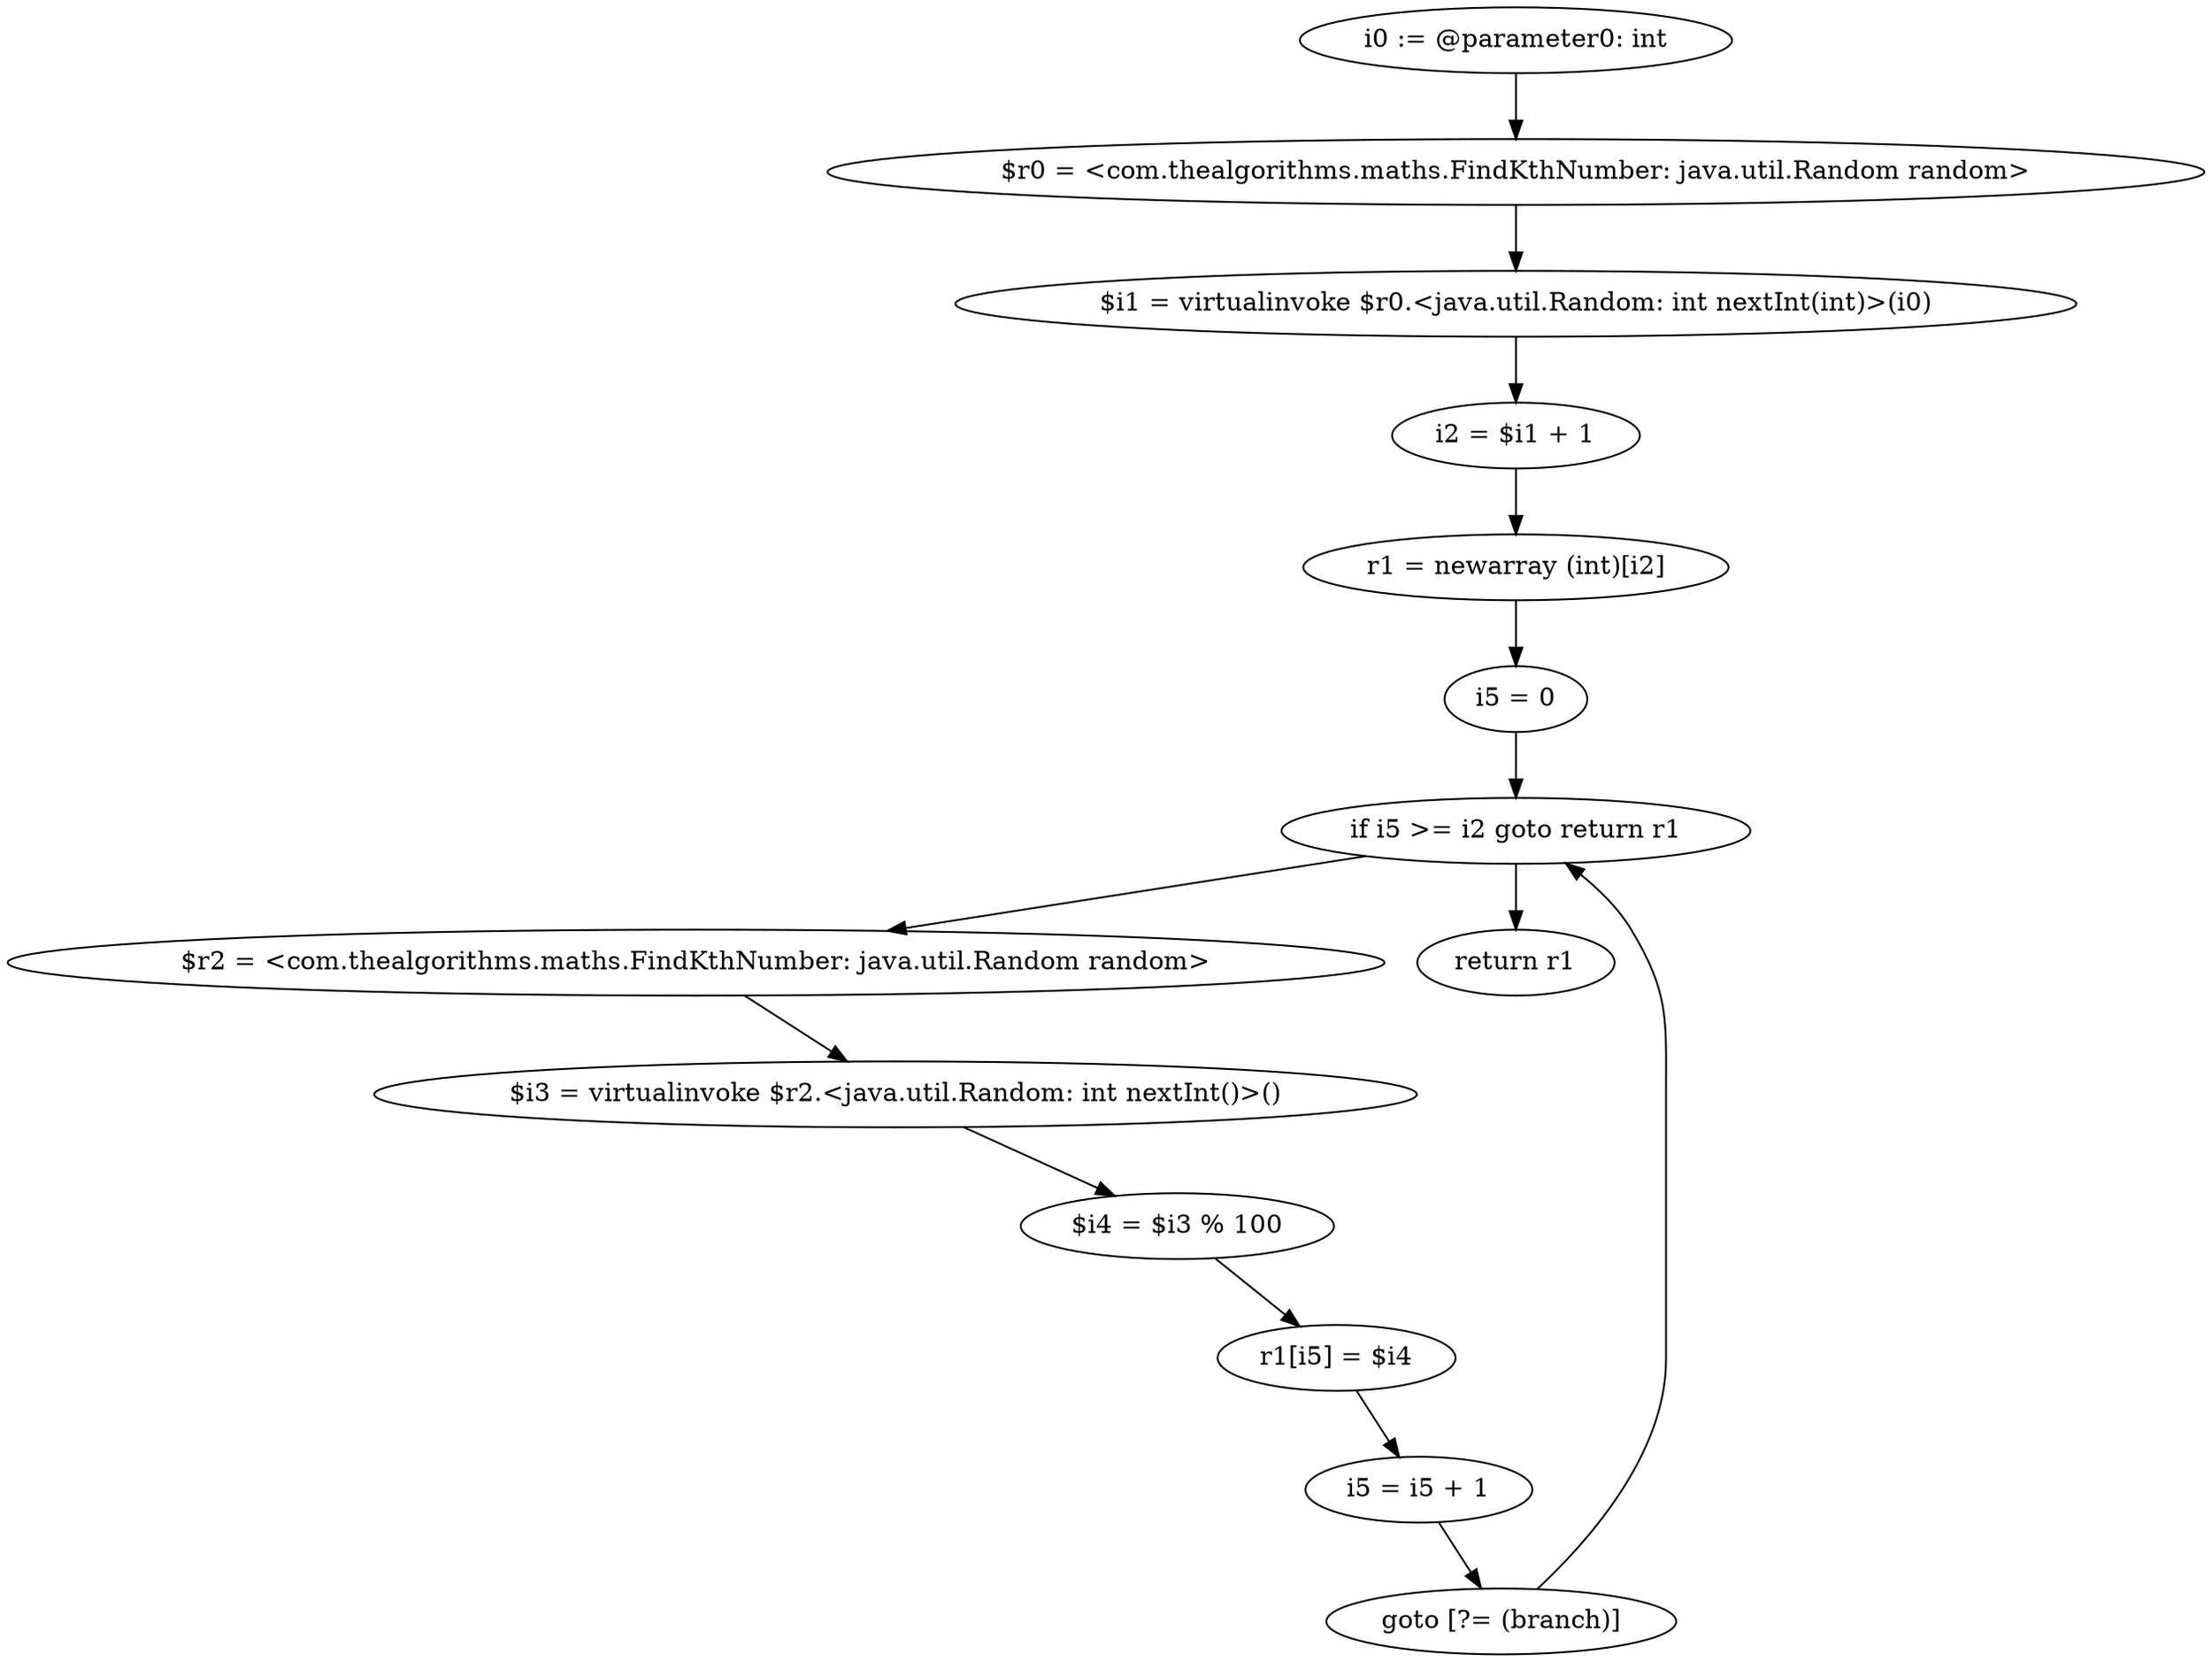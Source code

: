 digraph "unitGraph" {
    "i0 := @parameter0: int"
    "$r0 = <com.thealgorithms.maths.FindKthNumber: java.util.Random random>"
    "$i1 = virtualinvoke $r0.<java.util.Random: int nextInt(int)>(i0)"
    "i2 = $i1 + 1"
    "r1 = newarray (int)[i2]"
    "i5 = 0"
    "if i5 >= i2 goto return r1"
    "$r2 = <com.thealgorithms.maths.FindKthNumber: java.util.Random random>"
    "$i3 = virtualinvoke $r2.<java.util.Random: int nextInt()>()"
    "$i4 = $i3 % 100"
    "r1[i5] = $i4"
    "i5 = i5 + 1"
    "goto [?= (branch)]"
    "return r1"
    "i0 := @parameter0: int"->"$r0 = <com.thealgorithms.maths.FindKthNumber: java.util.Random random>";
    "$r0 = <com.thealgorithms.maths.FindKthNumber: java.util.Random random>"->"$i1 = virtualinvoke $r0.<java.util.Random: int nextInt(int)>(i0)";
    "$i1 = virtualinvoke $r0.<java.util.Random: int nextInt(int)>(i0)"->"i2 = $i1 + 1";
    "i2 = $i1 + 1"->"r1 = newarray (int)[i2]";
    "r1 = newarray (int)[i2]"->"i5 = 0";
    "i5 = 0"->"if i5 >= i2 goto return r1";
    "if i5 >= i2 goto return r1"->"$r2 = <com.thealgorithms.maths.FindKthNumber: java.util.Random random>";
    "if i5 >= i2 goto return r1"->"return r1";
    "$r2 = <com.thealgorithms.maths.FindKthNumber: java.util.Random random>"->"$i3 = virtualinvoke $r2.<java.util.Random: int nextInt()>()";
    "$i3 = virtualinvoke $r2.<java.util.Random: int nextInt()>()"->"$i4 = $i3 % 100";
    "$i4 = $i3 % 100"->"r1[i5] = $i4";
    "r1[i5] = $i4"->"i5 = i5 + 1";
    "i5 = i5 + 1"->"goto [?= (branch)]";
    "goto [?= (branch)]"->"if i5 >= i2 goto return r1";
}

